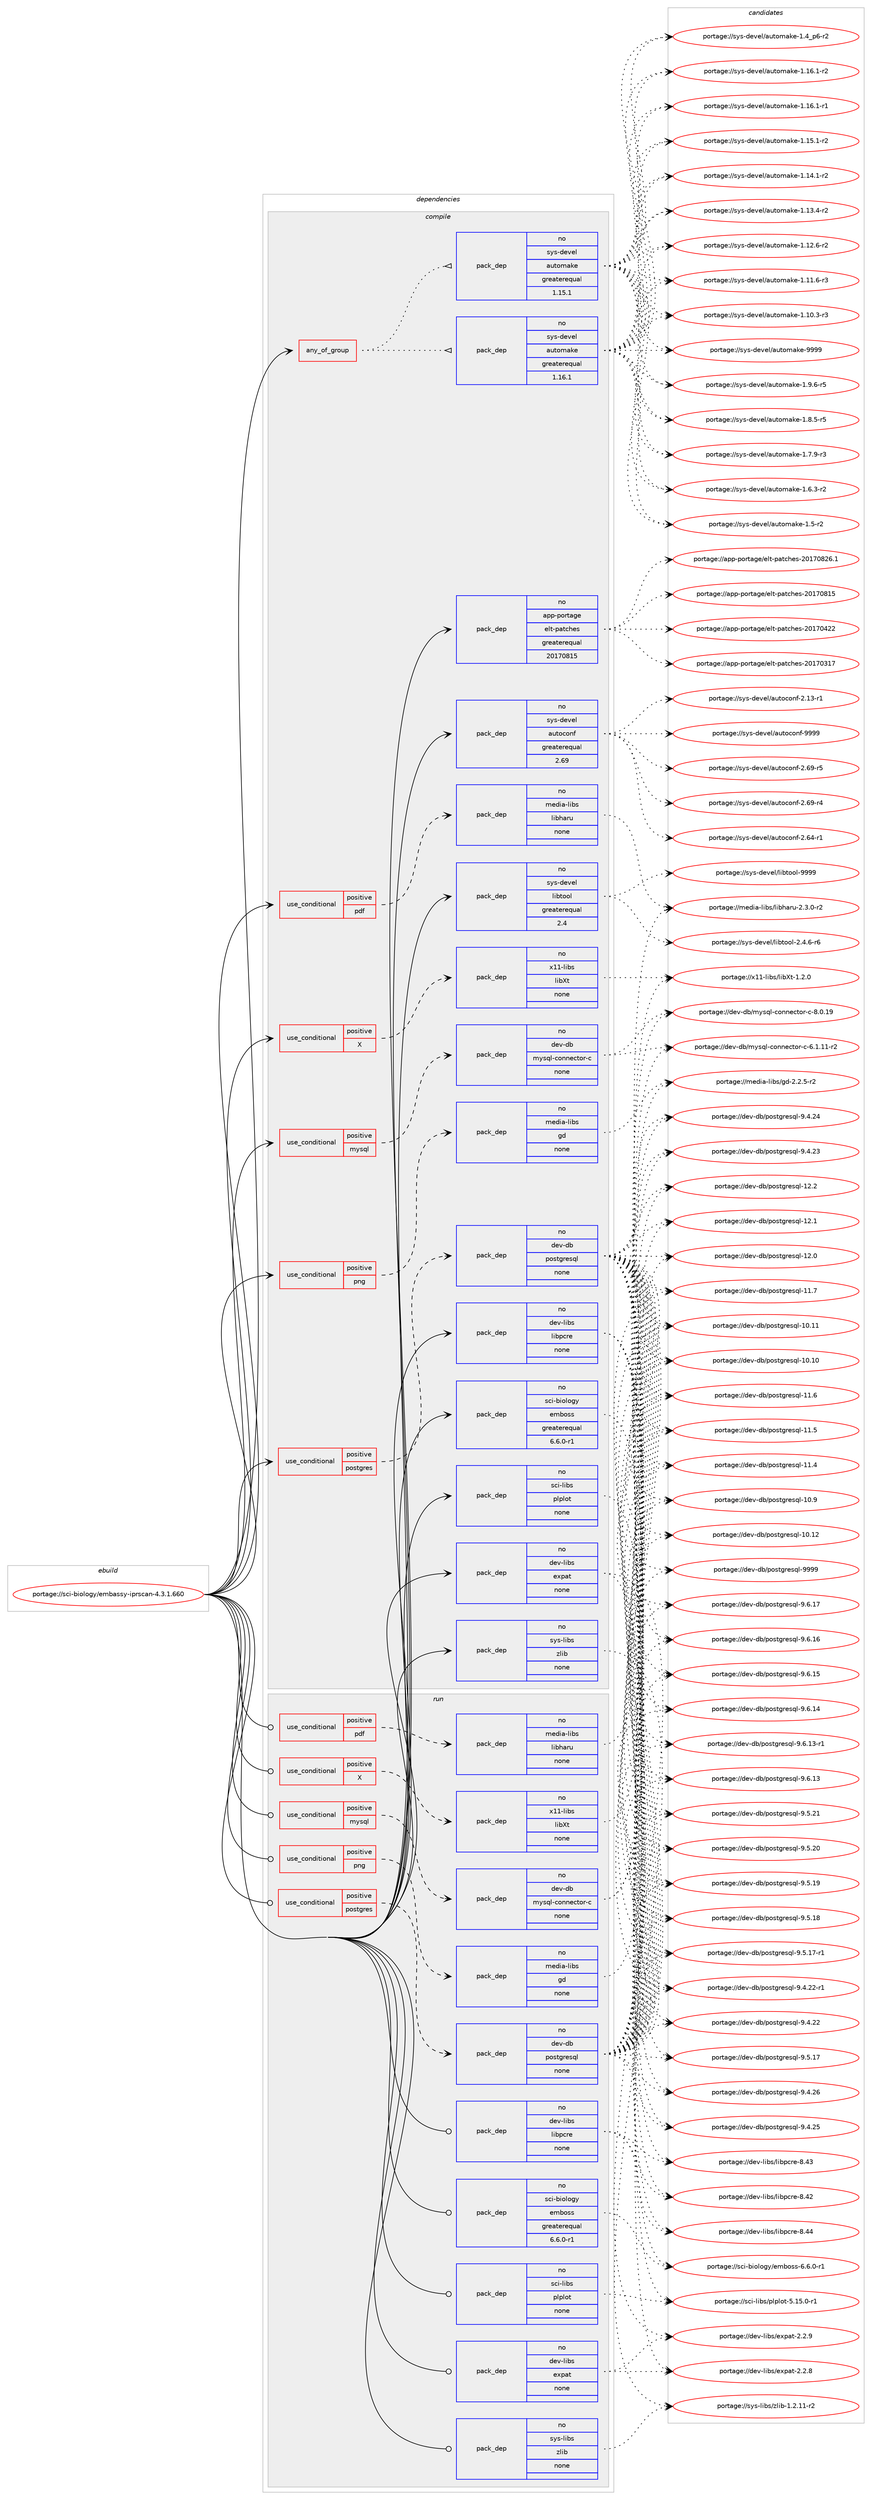 digraph prolog {

# *************
# Graph options
# *************

newrank=true;
concentrate=true;
compound=true;
graph [rankdir=LR,fontname=Helvetica,fontsize=10,ranksep=1.5];#, ranksep=2.5, nodesep=0.2];
edge  [arrowhead=vee];
node  [fontname=Helvetica,fontsize=10];

# **********
# The ebuild
# **********

subgraph cluster_leftcol {
color=gray;
rank=same;
label=<<i>ebuild</i>>;
id [label="portage://sci-biology/embassy-iprscan-4.3.1.660", color=red, width=4, href="../sci-biology/embassy-iprscan-4.3.1.660.svg"];
}

# ****************
# The dependencies
# ****************

subgraph cluster_midcol {
color=gray;
label=<<i>dependencies</i>>;
subgraph cluster_compile {
fillcolor="#eeeeee";
style=filled;
label=<<i>compile</i>>;
subgraph any1184 {
dependency57301 [label=<<TABLE BORDER="0" CELLBORDER="1" CELLSPACING="0" CELLPADDING="4"><TR><TD CELLPADDING="10">any_of_group</TD></TR></TABLE>>, shape=none, color=red];subgraph pack44358 {
dependency57302 [label=<<TABLE BORDER="0" CELLBORDER="1" CELLSPACING="0" CELLPADDING="4" WIDTH="220"><TR><TD ROWSPAN="6" CELLPADDING="30">pack_dep</TD></TR><TR><TD WIDTH="110">no</TD></TR><TR><TD>sys-devel</TD></TR><TR><TD>automake</TD></TR><TR><TD>greaterequal</TD></TR><TR><TD>1.16.1</TD></TR></TABLE>>, shape=none, color=blue];
}
dependency57301:e -> dependency57302:w [weight=20,style="dotted",arrowhead="oinv"];
subgraph pack44359 {
dependency57303 [label=<<TABLE BORDER="0" CELLBORDER="1" CELLSPACING="0" CELLPADDING="4" WIDTH="220"><TR><TD ROWSPAN="6" CELLPADDING="30">pack_dep</TD></TR><TR><TD WIDTH="110">no</TD></TR><TR><TD>sys-devel</TD></TR><TR><TD>automake</TD></TR><TR><TD>greaterequal</TD></TR><TR><TD>1.15.1</TD></TR></TABLE>>, shape=none, color=blue];
}
dependency57301:e -> dependency57303:w [weight=20,style="dotted",arrowhead="oinv"];
}
id:e -> dependency57301:w [weight=20,style="solid",arrowhead="vee"];
subgraph cond11704 {
dependency57304 [label=<<TABLE BORDER="0" CELLBORDER="1" CELLSPACING="0" CELLPADDING="4"><TR><TD ROWSPAN="3" CELLPADDING="10">use_conditional</TD></TR><TR><TD>positive</TD></TR><TR><TD>X</TD></TR></TABLE>>, shape=none, color=red];
subgraph pack44360 {
dependency57305 [label=<<TABLE BORDER="0" CELLBORDER="1" CELLSPACING="0" CELLPADDING="4" WIDTH="220"><TR><TD ROWSPAN="6" CELLPADDING="30">pack_dep</TD></TR><TR><TD WIDTH="110">no</TD></TR><TR><TD>x11-libs</TD></TR><TR><TD>libXt</TD></TR><TR><TD>none</TD></TR><TR><TD></TD></TR></TABLE>>, shape=none, color=blue];
}
dependency57304:e -> dependency57305:w [weight=20,style="dashed",arrowhead="vee"];
}
id:e -> dependency57304:w [weight=20,style="solid",arrowhead="vee"];
subgraph cond11705 {
dependency57306 [label=<<TABLE BORDER="0" CELLBORDER="1" CELLSPACING="0" CELLPADDING="4"><TR><TD ROWSPAN="3" CELLPADDING="10">use_conditional</TD></TR><TR><TD>positive</TD></TR><TR><TD>mysql</TD></TR></TABLE>>, shape=none, color=red];
subgraph pack44361 {
dependency57307 [label=<<TABLE BORDER="0" CELLBORDER="1" CELLSPACING="0" CELLPADDING="4" WIDTH="220"><TR><TD ROWSPAN="6" CELLPADDING="30">pack_dep</TD></TR><TR><TD WIDTH="110">no</TD></TR><TR><TD>dev-db</TD></TR><TR><TD>mysql-connector-c</TD></TR><TR><TD>none</TD></TR><TR><TD></TD></TR></TABLE>>, shape=none, color=blue];
}
dependency57306:e -> dependency57307:w [weight=20,style="dashed",arrowhead="vee"];
}
id:e -> dependency57306:w [weight=20,style="solid",arrowhead="vee"];
subgraph cond11706 {
dependency57308 [label=<<TABLE BORDER="0" CELLBORDER="1" CELLSPACING="0" CELLPADDING="4"><TR><TD ROWSPAN="3" CELLPADDING="10">use_conditional</TD></TR><TR><TD>positive</TD></TR><TR><TD>pdf</TD></TR></TABLE>>, shape=none, color=red];
subgraph pack44362 {
dependency57309 [label=<<TABLE BORDER="0" CELLBORDER="1" CELLSPACING="0" CELLPADDING="4" WIDTH="220"><TR><TD ROWSPAN="6" CELLPADDING="30">pack_dep</TD></TR><TR><TD WIDTH="110">no</TD></TR><TR><TD>media-libs</TD></TR><TR><TD>libharu</TD></TR><TR><TD>none</TD></TR><TR><TD></TD></TR></TABLE>>, shape=none, color=blue];
}
dependency57308:e -> dependency57309:w [weight=20,style="dashed",arrowhead="vee"];
}
id:e -> dependency57308:w [weight=20,style="solid",arrowhead="vee"];
subgraph cond11707 {
dependency57310 [label=<<TABLE BORDER="0" CELLBORDER="1" CELLSPACING="0" CELLPADDING="4"><TR><TD ROWSPAN="3" CELLPADDING="10">use_conditional</TD></TR><TR><TD>positive</TD></TR><TR><TD>png</TD></TR></TABLE>>, shape=none, color=red];
subgraph pack44363 {
dependency57311 [label=<<TABLE BORDER="0" CELLBORDER="1" CELLSPACING="0" CELLPADDING="4" WIDTH="220"><TR><TD ROWSPAN="6" CELLPADDING="30">pack_dep</TD></TR><TR><TD WIDTH="110">no</TD></TR><TR><TD>media-libs</TD></TR><TR><TD>gd</TD></TR><TR><TD>none</TD></TR><TR><TD></TD></TR></TABLE>>, shape=none, color=blue];
}
dependency57310:e -> dependency57311:w [weight=20,style="dashed",arrowhead="vee"];
}
id:e -> dependency57310:w [weight=20,style="solid",arrowhead="vee"];
subgraph cond11708 {
dependency57312 [label=<<TABLE BORDER="0" CELLBORDER="1" CELLSPACING="0" CELLPADDING="4"><TR><TD ROWSPAN="3" CELLPADDING="10">use_conditional</TD></TR><TR><TD>positive</TD></TR><TR><TD>postgres</TD></TR></TABLE>>, shape=none, color=red];
subgraph pack44364 {
dependency57313 [label=<<TABLE BORDER="0" CELLBORDER="1" CELLSPACING="0" CELLPADDING="4" WIDTH="220"><TR><TD ROWSPAN="6" CELLPADDING="30">pack_dep</TD></TR><TR><TD WIDTH="110">no</TD></TR><TR><TD>dev-db</TD></TR><TR><TD>postgresql</TD></TR><TR><TD>none</TD></TR><TR><TD></TD></TR></TABLE>>, shape=none, color=blue];
}
dependency57312:e -> dependency57313:w [weight=20,style="dashed",arrowhead="vee"];
}
id:e -> dependency57312:w [weight=20,style="solid",arrowhead="vee"];
subgraph pack44365 {
dependency57314 [label=<<TABLE BORDER="0" CELLBORDER="1" CELLSPACING="0" CELLPADDING="4" WIDTH="220"><TR><TD ROWSPAN="6" CELLPADDING="30">pack_dep</TD></TR><TR><TD WIDTH="110">no</TD></TR><TR><TD>app-portage</TD></TR><TR><TD>elt-patches</TD></TR><TR><TD>greaterequal</TD></TR><TR><TD>20170815</TD></TR></TABLE>>, shape=none, color=blue];
}
id:e -> dependency57314:w [weight=20,style="solid",arrowhead="vee"];
subgraph pack44366 {
dependency57315 [label=<<TABLE BORDER="0" CELLBORDER="1" CELLSPACING="0" CELLPADDING="4" WIDTH="220"><TR><TD ROWSPAN="6" CELLPADDING="30">pack_dep</TD></TR><TR><TD WIDTH="110">no</TD></TR><TR><TD>dev-libs</TD></TR><TR><TD>expat</TD></TR><TR><TD>none</TD></TR><TR><TD></TD></TR></TABLE>>, shape=none, color=blue];
}
id:e -> dependency57315:w [weight=20,style="solid",arrowhead="vee"];
subgraph pack44367 {
dependency57316 [label=<<TABLE BORDER="0" CELLBORDER="1" CELLSPACING="0" CELLPADDING="4" WIDTH="220"><TR><TD ROWSPAN="6" CELLPADDING="30">pack_dep</TD></TR><TR><TD WIDTH="110">no</TD></TR><TR><TD>dev-libs</TD></TR><TR><TD>libpcre</TD></TR><TR><TD>none</TD></TR><TR><TD></TD></TR></TABLE>>, shape=none, color=blue];
}
id:e -> dependency57316:w [weight=20,style="solid",arrowhead="vee"];
subgraph pack44368 {
dependency57317 [label=<<TABLE BORDER="0" CELLBORDER="1" CELLSPACING="0" CELLPADDING="4" WIDTH="220"><TR><TD ROWSPAN="6" CELLPADDING="30">pack_dep</TD></TR><TR><TD WIDTH="110">no</TD></TR><TR><TD>sci-biology</TD></TR><TR><TD>emboss</TD></TR><TR><TD>greaterequal</TD></TR><TR><TD>6.6.0-r1</TD></TR></TABLE>>, shape=none, color=blue];
}
id:e -> dependency57317:w [weight=20,style="solid",arrowhead="vee"];
subgraph pack44369 {
dependency57318 [label=<<TABLE BORDER="0" CELLBORDER="1" CELLSPACING="0" CELLPADDING="4" WIDTH="220"><TR><TD ROWSPAN="6" CELLPADDING="30">pack_dep</TD></TR><TR><TD WIDTH="110">no</TD></TR><TR><TD>sci-libs</TD></TR><TR><TD>plplot</TD></TR><TR><TD>none</TD></TR><TR><TD></TD></TR></TABLE>>, shape=none, color=blue];
}
id:e -> dependency57318:w [weight=20,style="solid",arrowhead="vee"];
subgraph pack44370 {
dependency57319 [label=<<TABLE BORDER="0" CELLBORDER="1" CELLSPACING="0" CELLPADDING="4" WIDTH="220"><TR><TD ROWSPAN="6" CELLPADDING="30">pack_dep</TD></TR><TR><TD WIDTH="110">no</TD></TR><TR><TD>sys-devel</TD></TR><TR><TD>autoconf</TD></TR><TR><TD>greaterequal</TD></TR><TR><TD>2.69</TD></TR></TABLE>>, shape=none, color=blue];
}
id:e -> dependency57319:w [weight=20,style="solid",arrowhead="vee"];
subgraph pack44371 {
dependency57320 [label=<<TABLE BORDER="0" CELLBORDER="1" CELLSPACING="0" CELLPADDING="4" WIDTH="220"><TR><TD ROWSPAN="6" CELLPADDING="30">pack_dep</TD></TR><TR><TD WIDTH="110">no</TD></TR><TR><TD>sys-devel</TD></TR><TR><TD>libtool</TD></TR><TR><TD>greaterequal</TD></TR><TR><TD>2.4</TD></TR></TABLE>>, shape=none, color=blue];
}
id:e -> dependency57320:w [weight=20,style="solid",arrowhead="vee"];
subgraph pack44372 {
dependency57321 [label=<<TABLE BORDER="0" CELLBORDER="1" CELLSPACING="0" CELLPADDING="4" WIDTH="220"><TR><TD ROWSPAN="6" CELLPADDING="30">pack_dep</TD></TR><TR><TD WIDTH="110">no</TD></TR><TR><TD>sys-libs</TD></TR><TR><TD>zlib</TD></TR><TR><TD>none</TD></TR><TR><TD></TD></TR></TABLE>>, shape=none, color=blue];
}
id:e -> dependency57321:w [weight=20,style="solid",arrowhead="vee"];
}
subgraph cluster_compileandrun {
fillcolor="#eeeeee";
style=filled;
label=<<i>compile and run</i>>;
}
subgraph cluster_run {
fillcolor="#eeeeee";
style=filled;
label=<<i>run</i>>;
subgraph cond11709 {
dependency57322 [label=<<TABLE BORDER="0" CELLBORDER="1" CELLSPACING="0" CELLPADDING="4"><TR><TD ROWSPAN="3" CELLPADDING="10">use_conditional</TD></TR><TR><TD>positive</TD></TR><TR><TD>X</TD></TR></TABLE>>, shape=none, color=red];
subgraph pack44373 {
dependency57323 [label=<<TABLE BORDER="0" CELLBORDER="1" CELLSPACING="0" CELLPADDING="4" WIDTH="220"><TR><TD ROWSPAN="6" CELLPADDING="30">pack_dep</TD></TR><TR><TD WIDTH="110">no</TD></TR><TR><TD>x11-libs</TD></TR><TR><TD>libXt</TD></TR><TR><TD>none</TD></TR><TR><TD></TD></TR></TABLE>>, shape=none, color=blue];
}
dependency57322:e -> dependency57323:w [weight=20,style="dashed",arrowhead="vee"];
}
id:e -> dependency57322:w [weight=20,style="solid",arrowhead="odot"];
subgraph cond11710 {
dependency57324 [label=<<TABLE BORDER="0" CELLBORDER="1" CELLSPACING="0" CELLPADDING="4"><TR><TD ROWSPAN="3" CELLPADDING="10">use_conditional</TD></TR><TR><TD>positive</TD></TR><TR><TD>mysql</TD></TR></TABLE>>, shape=none, color=red];
subgraph pack44374 {
dependency57325 [label=<<TABLE BORDER="0" CELLBORDER="1" CELLSPACING="0" CELLPADDING="4" WIDTH="220"><TR><TD ROWSPAN="6" CELLPADDING="30">pack_dep</TD></TR><TR><TD WIDTH="110">no</TD></TR><TR><TD>dev-db</TD></TR><TR><TD>mysql-connector-c</TD></TR><TR><TD>none</TD></TR><TR><TD></TD></TR></TABLE>>, shape=none, color=blue];
}
dependency57324:e -> dependency57325:w [weight=20,style="dashed",arrowhead="vee"];
}
id:e -> dependency57324:w [weight=20,style="solid",arrowhead="odot"];
subgraph cond11711 {
dependency57326 [label=<<TABLE BORDER="0" CELLBORDER="1" CELLSPACING="0" CELLPADDING="4"><TR><TD ROWSPAN="3" CELLPADDING="10">use_conditional</TD></TR><TR><TD>positive</TD></TR><TR><TD>pdf</TD></TR></TABLE>>, shape=none, color=red];
subgraph pack44375 {
dependency57327 [label=<<TABLE BORDER="0" CELLBORDER="1" CELLSPACING="0" CELLPADDING="4" WIDTH="220"><TR><TD ROWSPAN="6" CELLPADDING="30">pack_dep</TD></TR><TR><TD WIDTH="110">no</TD></TR><TR><TD>media-libs</TD></TR><TR><TD>libharu</TD></TR><TR><TD>none</TD></TR><TR><TD></TD></TR></TABLE>>, shape=none, color=blue];
}
dependency57326:e -> dependency57327:w [weight=20,style="dashed",arrowhead="vee"];
}
id:e -> dependency57326:w [weight=20,style="solid",arrowhead="odot"];
subgraph cond11712 {
dependency57328 [label=<<TABLE BORDER="0" CELLBORDER="1" CELLSPACING="0" CELLPADDING="4"><TR><TD ROWSPAN="3" CELLPADDING="10">use_conditional</TD></TR><TR><TD>positive</TD></TR><TR><TD>png</TD></TR></TABLE>>, shape=none, color=red];
subgraph pack44376 {
dependency57329 [label=<<TABLE BORDER="0" CELLBORDER="1" CELLSPACING="0" CELLPADDING="4" WIDTH="220"><TR><TD ROWSPAN="6" CELLPADDING="30">pack_dep</TD></TR><TR><TD WIDTH="110">no</TD></TR><TR><TD>media-libs</TD></TR><TR><TD>gd</TD></TR><TR><TD>none</TD></TR><TR><TD></TD></TR></TABLE>>, shape=none, color=blue];
}
dependency57328:e -> dependency57329:w [weight=20,style="dashed",arrowhead="vee"];
}
id:e -> dependency57328:w [weight=20,style="solid",arrowhead="odot"];
subgraph cond11713 {
dependency57330 [label=<<TABLE BORDER="0" CELLBORDER="1" CELLSPACING="0" CELLPADDING="4"><TR><TD ROWSPAN="3" CELLPADDING="10">use_conditional</TD></TR><TR><TD>positive</TD></TR><TR><TD>postgres</TD></TR></TABLE>>, shape=none, color=red];
subgraph pack44377 {
dependency57331 [label=<<TABLE BORDER="0" CELLBORDER="1" CELLSPACING="0" CELLPADDING="4" WIDTH="220"><TR><TD ROWSPAN="6" CELLPADDING="30">pack_dep</TD></TR><TR><TD WIDTH="110">no</TD></TR><TR><TD>dev-db</TD></TR><TR><TD>postgresql</TD></TR><TR><TD>none</TD></TR><TR><TD></TD></TR></TABLE>>, shape=none, color=blue];
}
dependency57330:e -> dependency57331:w [weight=20,style="dashed",arrowhead="vee"];
}
id:e -> dependency57330:w [weight=20,style="solid",arrowhead="odot"];
subgraph pack44378 {
dependency57332 [label=<<TABLE BORDER="0" CELLBORDER="1" CELLSPACING="0" CELLPADDING="4" WIDTH="220"><TR><TD ROWSPAN="6" CELLPADDING="30">pack_dep</TD></TR><TR><TD WIDTH="110">no</TD></TR><TR><TD>dev-libs</TD></TR><TR><TD>expat</TD></TR><TR><TD>none</TD></TR><TR><TD></TD></TR></TABLE>>, shape=none, color=blue];
}
id:e -> dependency57332:w [weight=20,style="solid",arrowhead="odot"];
subgraph pack44379 {
dependency57333 [label=<<TABLE BORDER="0" CELLBORDER="1" CELLSPACING="0" CELLPADDING="4" WIDTH="220"><TR><TD ROWSPAN="6" CELLPADDING="30">pack_dep</TD></TR><TR><TD WIDTH="110">no</TD></TR><TR><TD>dev-libs</TD></TR><TR><TD>libpcre</TD></TR><TR><TD>none</TD></TR><TR><TD></TD></TR></TABLE>>, shape=none, color=blue];
}
id:e -> dependency57333:w [weight=20,style="solid",arrowhead="odot"];
subgraph pack44380 {
dependency57334 [label=<<TABLE BORDER="0" CELLBORDER="1" CELLSPACING="0" CELLPADDING="4" WIDTH="220"><TR><TD ROWSPAN="6" CELLPADDING="30">pack_dep</TD></TR><TR><TD WIDTH="110">no</TD></TR><TR><TD>sci-biology</TD></TR><TR><TD>emboss</TD></TR><TR><TD>greaterequal</TD></TR><TR><TD>6.6.0-r1</TD></TR></TABLE>>, shape=none, color=blue];
}
id:e -> dependency57334:w [weight=20,style="solid",arrowhead="odot"];
subgraph pack44381 {
dependency57335 [label=<<TABLE BORDER="0" CELLBORDER="1" CELLSPACING="0" CELLPADDING="4" WIDTH="220"><TR><TD ROWSPAN="6" CELLPADDING="30">pack_dep</TD></TR><TR><TD WIDTH="110">no</TD></TR><TR><TD>sci-libs</TD></TR><TR><TD>plplot</TD></TR><TR><TD>none</TD></TR><TR><TD></TD></TR></TABLE>>, shape=none, color=blue];
}
id:e -> dependency57335:w [weight=20,style="solid",arrowhead="odot"];
subgraph pack44382 {
dependency57336 [label=<<TABLE BORDER="0" CELLBORDER="1" CELLSPACING="0" CELLPADDING="4" WIDTH="220"><TR><TD ROWSPAN="6" CELLPADDING="30">pack_dep</TD></TR><TR><TD WIDTH="110">no</TD></TR><TR><TD>sys-libs</TD></TR><TR><TD>zlib</TD></TR><TR><TD>none</TD></TR><TR><TD></TD></TR></TABLE>>, shape=none, color=blue];
}
id:e -> dependency57336:w [weight=20,style="solid",arrowhead="odot"];
}
}

# **************
# The candidates
# **************

subgraph cluster_choices {
rank=same;
color=gray;
label=<<i>candidates</i>>;

subgraph choice44358 {
color=black;
nodesep=1;
choice115121115451001011181011084797117116111109971071014557575757 [label="portage://sys-devel/automake-9999", color=red, width=4,href="../sys-devel/automake-9999.svg"];
choice115121115451001011181011084797117116111109971071014549465746544511453 [label="portage://sys-devel/automake-1.9.6-r5", color=red, width=4,href="../sys-devel/automake-1.9.6-r5.svg"];
choice115121115451001011181011084797117116111109971071014549465646534511453 [label="portage://sys-devel/automake-1.8.5-r5", color=red, width=4,href="../sys-devel/automake-1.8.5-r5.svg"];
choice115121115451001011181011084797117116111109971071014549465546574511451 [label="portage://sys-devel/automake-1.7.9-r3", color=red, width=4,href="../sys-devel/automake-1.7.9-r3.svg"];
choice115121115451001011181011084797117116111109971071014549465446514511450 [label="portage://sys-devel/automake-1.6.3-r2", color=red, width=4,href="../sys-devel/automake-1.6.3-r2.svg"];
choice11512111545100101118101108479711711611110997107101454946534511450 [label="portage://sys-devel/automake-1.5-r2", color=red, width=4,href="../sys-devel/automake-1.5-r2.svg"];
choice115121115451001011181011084797117116111109971071014549465295112544511450 [label="portage://sys-devel/automake-1.4_p6-r2", color=red, width=4,href="../sys-devel/automake-1.4_p6-r2.svg"];
choice11512111545100101118101108479711711611110997107101454946495446494511450 [label="portage://sys-devel/automake-1.16.1-r2", color=red, width=4,href="../sys-devel/automake-1.16.1-r2.svg"];
choice11512111545100101118101108479711711611110997107101454946495446494511449 [label="portage://sys-devel/automake-1.16.1-r1", color=red, width=4,href="../sys-devel/automake-1.16.1-r1.svg"];
choice11512111545100101118101108479711711611110997107101454946495346494511450 [label="portage://sys-devel/automake-1.15.1-r2", color=red, width=4,href="../sys-devel/automake-1.15.1-r2.svg"];
choice11512111545100101118101108479711711611110997107101454946495246494511450 [label="portage://sys-devel/automake-1.14.1-r2", color=red, width=4,href="../sys-devel/automake-1.14.1-r2.svg"];
choice11512111545100101118101108479711711611110997107101454946495146524511450 [label="portage://sys-devel/automake-1.13.4-r2", color=red, width=4,href="../sys-devel/automake-1.13.4-r2.svg"];
choice11512111545100101118101108479711711611110997107101454946495046544511450 [label="portage://sys-devel/automake-1.12.6-r2", color=red, width=4,href="../sys-devel/automake-1.12.6-r2.svg"];
choice11512111545100101118101108479711711611110997107101454946494946544511451 [label="portage://sys-devel/automake-1.11.6-r3", color=red, width=4,href="../sys-devel/automake-1.11.6-r3.svg"];
choice11512111545100101118101108479711711611110997107101454946494846514511451 [label="portage://sys-devel/automake-1.10.3-r3", color=red, width=4,href="../sys-devel/automake-1.10.3-r3.svg"];
dependency57302:e -> choice115121115451001011181011084797117116111109971071014557575757:w [style=dotted,weight="100"];
dependency57302:e -> choice115121115451001011181011084797117116111109971071014549465746544511453:w [style=dotted,weight="100"];
dependency57302:e -> choice115121115451001011181011084797117116111109971071014549465646534511453:w [style=dotted,weight="100"];
dependency57302:e -> choice115121115451001011181011084797117116111109971071014549465546574511451:w [style=dotted,weight="100"];
dependency57302:e -> choice115121115451001011181011084797117116111109971071014549465446514511450:w [style=dotted,weight="100"];
dependency57302:e -> choice11512111545100101118101108479711711611110997107101454946534511450:w [style=dotted,weight="100"];
dependency57302:e -> choice115121115451001011181011084797117116111109971071014549465295112544511450:w [style=dotted,weight="100"];
dependency57302:e -> choice11512111545100101118101108479711711611110997107101454946495446494511450:w [style=dotted,weight="100"];
dependency57302:e -> choice11512111545100101118101108479711711611110997107101454946495446494511449:w [style=dotted,weight="100"];
dependency57302:e -> choice11512111545100101118101108479711711611110997107101454946495346494511450:w [style=dotted,weight="100"];
dependency57302:e -> choice11512111545100101118101108479711711611110997107101454946495246494511450:w [style=dotted,weight="100"];
dependency57302:e -> choice11512111545100101118101108479711711611110997107101454946495146524511450:w [style=dotted,weight="100"];
dependency57302:e -> choice11512111545100101118101108479711711611110997107101454946495046544511450:w [style=dotted,weight="100"];
dependency57302:e -> choice11512111545100101118101108479711711611110997107101454946494946544511451:w [style=dotted,weight="100"];
dependency57302:e -> choice11512111545100101118101108479711711611110997107101454946494846514511451:w [style=dotted,weight="100"];
}
subgraph choice44359 {
color=black;
nodesep=1;
choice115121115451001011181011084797117116111109971071014557575757 [label="portage://sys-devel/automake-9999", color=red, width=4,href="../sys-devel/automake-9999.svg"];
choice115121115451001011181011084797117116111109971071014549465746544511453 [label="portage://sys-devel/automake-1.9.6-r5", color=red, width=4,href="../sys-devel/automake-1.9.6-r5.svg"];
choice115121115451001011181011084797117116111109971071014549465646534511453 [label="portage://sys-devel/automake-1.8.5-r5", color=red, width=4,href="../sys-devel/automake-1.8.5-r5.svg"];
choice115121115451001011181011084797117116111109971071014549465546574511451 [label="portage://sys-devel/automake-1.7.9-r3", color=red, width=4,href="../sys-devel/automake-1.7.9-r3.svg"];
choice115121115451001011181011084797117116111109971071014549465446514511450 [label="portage://sys-devel/automake-1.6.3-r2", color=red, width=4,href="../sys-devel/automake-1.6.3-r2.svg"];
choice11512111545100101118101108479711711611110997107101454946534511450 [label="portage://sys-devel/automake-1.5-r2", color=red, width=4,href="../sys-devel/automake-1.5-r2.svg"];
choice115121115451001011181011084797117116111109971071014549465295112544511450 [label="portage://sys-devel/automake-1.4_p6-r2", color=red, width=4,href="../sys-devel/automake-1.4_p6-r2.svg"];
choice11512111545100101118101108479711711611110997107101454946495446494511450 [label="portage://sys-devel/automake-1.16.1-r2", color=red, width=4,href="../sys-devel/automake-1.16.1-r2.svg"];
choice11512111545100101118101108479711711611110997107101454946495446494511449 [label="portage://sys-devel/automake-1.16.1-r1", color=red, width=4,href="../sys-devel/automake-1.16.1-r1.svg"];
choice11512111545100101118101108479711711611110997107101454946495346494511450 [label="portage://sys-devel/automake-1.15.1-r2", color=red, width=4,href="../sys-devel/automake-1.15.1-r2.svg"];
choice11512111545100101118101108479711711611110997107101454946495246494511450 [label="portage://sys-devel/automake-1.14.1-r2", color=red, width=4,href="../sys-devel/automake-1.14.1-r2.svg"];
choice11512111545100101118101108479711711611110997107101454946495146524511450 [label="portage://sys-devel/automake-1.13.4-r2", color=red, width=4,href="../sys-devel/automake-1.13.4-r2.svg"];
choice11512111545100101118101108479711711611110997107101454946495046544511450 [label="portage://sys-devel/automake-1.12.6-r2", color=red, width=4,href="../sys-devel/automake-1.12.6-r2.svg"];
choice11512111545100101118101108479711711611110997107101454946494946544511451 [label="portage://sys-devel/automake-1.11.6-r3", color=red, width=4,href="../sys-devel/automake-1.11.6-r3.svg"];
choice11512111545100101118101108479711711611110997107101454946494846514511451 [label="portage://sys-devel/automake-1.10.3-r3", color=red, width=4,href="../sys-devel/automake-1.10.3-r3.svg"];
dependency57303:e -> choice115121115451001011181011084797117116111109971071014557575757:w [style=dotted,weight="100"];
dependency57303:e -> choice115121115451001011181011084797117116111109971071014549465746544511453:w [style=dotted,weight="100"];
dependency57303:e -> choice115121115451001011181011084797117116111109971071014549465646534511453:w [style=dotted,weight="100"];
dependency57303:e -> choice115121115451001011181011084797117116111109971071014549465546574511451:w [style=dotted,weight="100"];
dependency57303:e -> choice115121115451001011181011084797117116111109971071014549465446514511450:w [style=dotted,weight="100"];
dependency57303:e -> choice11512111545100101118101108479711711611110997107101454946534511450:w [style=dotted,weight="100"];
dependency57303:e -> choice115121115451001011181011084797117116111109971071014549465295112544511450:w [style=dotted,weight="100"];
dependency57303:e -> choice11512111545100101118101108479711711611110997107101454946495446494511450:w [style=dotted,weight="100"];
dependency57303:e -> choice11512111545100101118101108479711711611110997107101454946495446494511449:w [style=dotted,weight="100"];
dependency57303:e -> choice11512111545100101118101108479711711611110997107101454946495346494511450:w [style=dotted,weight="100"];
dependency57303:e -> choice11512111545100101118101108479711711611110997107101454946495246494511450:w [style=dotted,weight="100"];
dependency57303:e -> choice11512111545100101118101108479711711611110997107101454946495146524511450:w [style=dotted,weight="100"];
dependency57303:e -> choice11512111545100101118101108479711711611110997107101454946495046544511450:w [style=dotted,weight="100"];
dependency57303:e -> choice11512111545100101118101108479711711611110997107101454946494946544511451:w [style=dotted,weight="100"];
dependency57303:e -> choice11512111545100101118101108479711711611110997107101454946494846514511451:w [style=dotted,weight="100"];
}
subgraph choice44360 {
color=black;
nodesep=1;
choice12049494510810598115471081059888116454946504648 [label="portage://x11-libs/libXt-1.2.0", color=red, width=4,href="../x11-libs/libXt-1.2.0.svg"];
dependency57305:e -> choice12049494510810598115471081059888116454946504648:w [style=dotted,weight="100"];
}
subgraph choice44361 {
color=black;
nodesep=1;
choice100101118451009847109121115113108459911111011010199116111114459945564648464957 [label="portage://dev-db/mysql-connector-c-8.0.19", color=red, width=4,href="../dev-db/mysql-connector-c-8.0.19.svg"];
choice1001011184510098471091211151131084599111110110101991161111144599455446494649494511450 [label="portage://dev-db/mysql-connector-c-6.1.11-r2", color=red, width=4,href="../dev-db/mysql-connector-c-6.1.11-r2.svg"];
dependency57307:e -> choice100101118451009847109121115113108459911111011010199116111114459945564648464957:w [style=dotted,weight="100"];
dependency57307:e -> choice1001011184510098471091211151131084599111110110101991161111144599455446494649494511450:w [style=dotted,weight="100"];
}
subgraph choice44362 {
color=black;
nodesep=1;
choice1091011001059745108105981154710810598104971141174550465146484511450 [label="portage://media-libs/libharu-2.3.0-r2", color=red, width=4,href="../media-libs/libharu-2.3.0-r2.svg"];
dependency57309:e -> choice1091011001059745108105981154710810598104971141174550465146484511450:w [style=dotted,weight="100"];
}
subgraph choice44363 {
color=black;
nodesep=1;
choice109101100105974510810598115471031004550465046534511450 [label="portage://media-libs/gd-2.2.5-r2", color=red, width=4,href="../media-libs/gd-2.2.5-r2.svg"];
dependency57311:e -> choice109101100105974510810598115471031004550465046534511450:w [style=dotted,weight="100"];
}
subgraph choice44364 {
color=black;
nodesep=1;
choice1001011184510098471121111151161031141011151131084557575757 [label="portage://dev-db/postgresql-9999", color=red, width=4,href="../dev-db/postgresql-9999.svg"];
choice10010111845100984711211111511610311410111511310845574654464955 [label="portage://dev-db/postgresql-9.6.17", color=red, width=4,href="../dev-db/postgresql-9.6.17.svg"];
choice10010111845100984711211111511610311410111511310845574654464954 [label="portage://dev-db/postgresql-9.6.16", color=red, width=4,href="../dev-db/postgresql-9.6.16.svg"];
choice10010111845100984711211111511610311410111511310845574654464953 [label="portage://dev-db/postgresql-9.6.15", color=red, width=4,href="../dev-db/postgresql-9.6.15.svg"];
choice10010111845100984711211111511610311410111511310845574654464952 [label="portage://dev-db/postgresql-9.6.14", color=red, width=4,href="../dev-db/postgresql-9.6.14.svg"];
choice100101118451009847112111115116103114101115113108455746544649514511449 [label="portage://dev-db/postgresql-9.6.13-r1", color=red, width=4,href="../dev-db/postgresql-9.6.13-r1.svg"];
choice10010111845100984711211111511610311410111511310845574654464951 [label="portage://dev-db/postgresql-9.6.13", color=red, width=4,href="../dev-db/postgresql-9.6.13.svg"];
choice10010111845100984711211111511610311410111511310845574653465049 [label="portage://dev-db/postgresql-9.5.21", color=red, width=4,href="../dev-db/postgresql-9.5.21.svg"];
choice10010111845100984711211111511610311410111511310845574653465048 [label="portage://dev-db/postgresql-9.5.20", color=red, width=4,href="../dev-db/postgresql-9.5.20.svg"];
choice10010111845100984711211111511610311410111511310845574653464957 [label="portage://dev-db/postgresql-9.5.19", color=red, width=4,href="../dev-db/postgresql-9.5.19.svg"];
choice10010111845100984711211111511610311410111511310845574653464956 [label="portage://dev-db/postgresql-9.5.18", color=red, width=4,href="../dev-db/postgresql-9.5.18.svg"];
choice100101118451009847112111115116103114101115113108455746534649554511449 [label="portage://dev-db/postgresql-9.5.17-r1", color=red, width=4,href="../dev-db/postgresql-9.5.17-r1.svg"];
choice10010111845100984711211111511610311410111511310845574653464955 [label="portage://dev-db/postgresql-9.5.17", color=red, width=4,href="../dev-db/postgresql-9.5.17.svg"];
choice10010111845100984711211111511610311410111511310845574652465054 [label="portage://dev-db/postgresql-9.4.26", color=red, width=4,href="../dev-db/postgresql-9.4.26.svg"];
choice10010111845100984711211111511610311410111511310845574652465053 [label="portage://dev-db/postgresql-9.4.25", color=red, width=4,href="../dev-db/postgresql-9.4.25.svg"];
choice10010111845100984711211111511610311410111511310845574652465052 [label="portage://dev-db/postgresql-9.4.24", color=red, width=4,href="../dev-db/postgresql-9.4.24.svg"];
choice10010111845100984711211111511610311410111511310845574652465051 [label="portage://dev-db/postgresql-9.4.23", color=red, width=4,href="../dev-db/postgresql-9.4.23.svg"];
choice100101118451009847112111115116103114101115113108455746524650504511449 [label="portage://dev-db/postgresql-9.4.22-r1", color=red, width=4,href="../dev-db/postgresql-9.4.22-r1.svg"];
choice10010111845100984711211111511610311410111511310845574652465050 [label="portage://dev-db/postgresql-9.4.22", color=red, width=4,href="../dev-db/postgresql-9.4.22.svg"];
choice1001011184510098471121111151161031141011151131084549504650 [label="portage://dev-db/postgresql-12.2", color=red, width=4,href="../dev-db/postgresql-12.2.svg"];
choice1001011184510098471121111151161031141011151131084549504649 [label="portage://dev-db/postgresql-12.1", color=red, width=4,href="../dev-db/postgresql-12.1.svg"];
choice1001011184510098471121111151161031141011151131084549504648 [label="portage://dev-db/postgresql-12.0", color=red, width=4,href="../dev-db/postgresql-12.0.svg"];
choice1001011184510098471121111151161031141011151131084549494655 [label="portage://dev-db/postgresql-11.7", color=red, width=4,href="../dev-db/postgresql-11.7.svg"];
choice1001011184510098471121111151161031141011151131084549494654 [label="portage://dev-db/postgresql-11.6", color=red, width=4,href="../dev-db/postgresql-11.6.svg"];
choice1001011184510098471121111151161031141011151131084549494653 [label="portage://dev-db/postgresql-11.5", color=red, width=4,href="../dev-db/postgresql-11.5.svg"];
choice1001011184510098471121111151161031141011151131084549494652 [label="portage://dev-db/postgresql-11.4", color=red, width=4,href="../dev-db/postgresql-11.4.svg"];
choice1001011184510098471121111151161031141011151131084549484657 [label="portage://dev-db/postgresql-10.9", color=red, width=4,href="../dev-db/postgresql-10.9.svg"];
choice100101118451009847112111115116103114101115113108454948464950 [label="portage://dev-db/postgresql-10.12", color=red, width=4,href="../dev-db/postgresql-10.12.svg"];
choice100101118451009847112111115116103114101115113108454948464949 [label="portage://dev-db/postgresql-10.11", color=red, width=4,href="../dev-db/postgresql-10.11.svg"];
choice100101118451009847112111115116103114101115113108454948464948 [label="portage://dev-db/postgresql-10.10", color=red, width=4,href="../dev-db/postgresql-10.10.svg"];
dependency57313:e -> choice1001011184510098471121111151161031141011151131084557575757:w [style=dotted,weight="100"];
dependency57313:e -> choice10010111845100984711211111511610311410111511310845574654464955:w [style=dotted,weight="100"];
dependency57313:e -> choice10010111845100984711211111511610311410111511310845574654464954:w [style=dotted,weight="100"];
dependency57313:e -> choice10010111845100984711211111511610311410111511310845574654464953:w [style=dotted,weight="100"];
dependency57313:e -> choice10010111845100984711211111511610311410111511310845574654464952:w [style=dotted,weight="100"];
dependency57313:e -> choice100101118451009847112111115116103114101115113108455746544649514511449:w [style=dotted,weight="100"];
dependency57313:e -> choice10010111845100984711211111511610311410111511310845574654464951:w [style=dotted,weight="100"];
dependency57313:e -> choice10010111845100984711211111511610311410111511310845574653465049:w [style=dotted,weight="100"];
dependency57313:e -> choice10010111845100984711211111511610311410111511310845574653465048:w [style=dotted,weight="100"];
dependency57313:e -> choice10010111845100984711211111511610311410111511310845574653464957:w [style=dotted,weight="100"];
dependency57313:e -> choice10010111845100984711211111511610311410111511310845574653464956:w [style=dotted,weight="100"];
dependency57313:e -> choice100101118451009847112111115116103114101115113108455746534649554511449:w [style=dotted,weight="100"];
dependency57313:e -> choice10010111845100984711211111511610311410111511310845574653464955:w [style=dotted,weight="100"];
dependency57313:e -> choice10010111845100984711211111511610311410111511310845574652465054:w [style=dotted,weight="100"];
dependency57313:e -> choice10010111845100984711211111511610311410111511310845574652465053:w [style=dotted,weight="100"];
dependency57313:e -> choice10010111845100984711211111511610311410111511310845574652465052:w [style=dotted,weight="100"];
dependency57313:e -> choice10010111845100984711211111511610311410111511310845574652465051:w [style=dotted,weight="100"];
dependency57313:e -> choice100101118451009847112111115116103114101115113108455746524650504511449:w [style=dotted,weight="100"];
dependency57313:e -> choice10010111845100984711211111511610311410111511310845574652465050:w [style=dotted,weight="100"];
dependency57313:e -> choice1001011184510098471121111151161031141011151131084549504650:w [style=dotted,weight="100"];
dependency57313:e -> choice1001011184510098471121111151161031141011151131084549504649:w [style=dotted,weight="100"];
dependency57313:e -> choice1001011184510098471121111151161031141011151131084549504648:w [style=dotted,weight="100"];
dependency57313:e -> choice1001011184510098471121111151161031141011151131084549494655:w [style=dotted,weight="100"];
dependency57313:e -> choice1001011184510098471121111151161031141011151131084549494654:w [style=dotted,weight="100"];
dependency57313:e -> choice1001011184510098471121111151161031141011151131084549494653:w [style=dotted,weight="100"];
dependency57313:e -> choice1001011184510098471121111151161031141011151131084549494652:w [style=dotted,weight="100"];
dependency57313:e -> choice1001011184510098471121111151161031141011151131084549484657:w [style=dotted,weight="100"];
dependency57313:e -> choice100101118451009847112111115116103114101115113108454948464950:w [style=dotted,weight="100"];
dependency57313:e -> choice100101118451009847112111115116103114101115113108454948464949:w [style=dotted,weight="100"];
dependency57313:e -> choice100101118451009847112111115116103114101115113108454948464948:w [style=dotted,weight="100"];
}
subgraph choice44365 {
color=black;
nodesep=1;
choice971121124511211111411697103101471011081164511297116991041011154550484955485650544649 [label="portage://app-portage/elt-patches-20170826.1", color=red, width=4,href="../app-portage/elt-patches-20170826.1.svg"];
choice97112112451121111141169710310147101108116451129711699104101115455048495548564953 [label="portage://app-portage/elt-patches-20170815", color=red, width=4,href="../app-portage/elt-patches-20170815.svg"];
choice97112112451121111141169710310147101108116451129711699104101115455048495548525050 [label="portage://app-portage/elt-patches-20170422", color=red, width=4,href="../app-portage/elt-patches-20170422.svg"];
choice97112112451121111141169710310147101108116451129711699104101115455048495548514955 [label="portage://app-portage/elt-patches-20170317", color=red, width=4,href="../app-portage/elt-patches-20170317.svg"];
dependency57314:e -> choice971121124511211111411697103101471011081164511297116991041011154550484955485650544649:w [style=dotted,weight="100"];
dependency57314:e -> choice97112112451121111141169710310147101108116451129711699104101115455048495548564953:w [style=dotted,weight="100"];
dependency57314:e -> choice97112112451121111141169710310147101108116451129711699104101115455048495548525050:w [style=dotted,weight="100"];
dependency57314:e -> choice97112112451121111141169710310147101108116451129711699104101115455048495548514955:w [style=dotted,weight="100"];
}
subgraph choice44366 {
color=black;
nodesep=1;
choice10010111845108105981154710112011297116455046504657 [label="portage://dev-libs/expat-2.2.9", color=red, width=4,href="../dev-libs/expat-2.2.9.svg"];
choice10010111845108105981154710112011297116455046504656 [label="portage://dev-libs/expat-2.2.8", color=red, width=4,href="../dev-libs/expat-2.2.8.svg"];
dependency57315:e -> choice10010111845108105981154710112011297116455046504657:w [style=dotted,weight="100"];
dependency57315:e -> choice10010111845108105981154710112011297116455046504656:w [style=dotted,weight="100"];
}
subgraph choice44367 {
color=black;
nodesep=1;
choice10010111845108105981154710810598112991141014556465252 [label="portage://dev-libs/libpcre-8.44", color=red, width=4,href="../dev-libs/libpcre-8.44.svg"];
choice10010111845108105981154710810598112991141014556465251 [label="portage://dev-libs/libpcre-8.43", color=red, width=4,href="../dev-libs/libpcre-8.43.svg"];
choice10010111845108105981154710810598112991141014556465250 [label="portage://dev-libs/libpcre-8.42", color=red, width=4,href="../dev-libs/libpcre-8.42.svg"];
dependency57316:e -> choice10010111845108105981154710810598112991141014556465252:w [style=dotted,weight="100"];
dependency57316:e -> choice10010111845108105981154710810598112991141014556465251:w [style=dotted,weight="100"];
dependency57316:e -> choice10010111845108105981154710810598112991141014556465250:w [style=dotted,weight="100"];
}
subgraph choice44368 {
color=black;
nodesep=1;
choice11599105459810511110811110312147101109981111151154554465446484511449 [label="portage://sci-biology/emboss-6.6.0-r1", color=red, width=4,href="../sci-biology/emboss-6.6.0-r1.svg"];
dependency57317:e -> choice11599105459810511110811110312147101109981111151154554465446484511449:w [style=dotted,weight="100"];
}
subgraph choice44369 {
color=black;
nodesep=1;
choice11599105451081059811547112108112108111116455346495346484511449 [label="portage://sci-libs/plplot-5.15.0-r1", color=red, width=4,href="../sci-libs/plplot-5.15.0-r1.svg"];
dependency57318:e -> choice11599105451081059811547112108112108111116455346495346484511449:w [style=dotted,weight="100"];
}
subgraph choice44370 {
color=black;
nodesep=1;
choice115121115451001011181011084797117116111991111101024557575757 [label="portage://sys-devel/autoconf-9999", color=red, width=4,href="../sys-devel/autoconf-9999.svg"];
choice1151211154510010111810110847971171161119911111010245504654574511453 [label="portage://sys-devel/autoconf-2.69-r5", color=red, width=4,href="../sys-devel/autoconf-2.69-r5.svg"];
choice1151211154510010111810110847971171161119911111010245504654574511452 [label="portage://sys-devel/autoconf-2.69-r4", color=red, width=4,href="../sys-devel/autoconf-2.69-r4.svg"];
choice1151211154510010111810110847971171161119911111010245504654524511449 [label="portage://sys-devel/autoconf-2.64-r1", color=red, width=4,href="../sys-devel/autoconf-2.64-r1.svg"];
choice1151211154510010111810110847971171161119911111010245504649514511449 [label="portage://sys-devel/autoconf-2.13-r1", color=red, width=4,href="../sys-devel/autoconf-2.13-r1.svg"];
dependency57319:e -> choice115121115451001011181011084797117116111991111101024557575757:w [style=dotted,weight="100"];
dependency57319:e -> choice1151211154510010111810110847971171161119911111010245504654574511453:w [style=dotted,weight="100"];
dependency57319:e -> choice1151211154510010111810110847971171161119911111010245504654574511452:w [style=dotted,weight="100"];
dependency57319:e -> choice1151211154510010111810110847971171161119911111010245504654524511449:w [style=dotted,weight="100"];
dependency57319:e -> choice1151211154510010111810110847971171161119911111010245504649514511449:w [style=dotted,weight="100"];
}
subgraph choice44371 {
color=black;
nodesep=1;
choice1151211154510010111810110847108105981161111111084557575757 [label="portage://sys-devel/libtool-9999", color=red, width=4,href="../sys-devel/libtool-9999.svg"];
choice1151211154510010111810110847108105981161111111084550465246544511454 [label="portage://sys-devel/libtool-2.4.6-r6", color=red, width=4,href="../sys-devel/libtool-2.4.6-r6.svg"];
dependency57320:e -> choice1151211154510010111810110847108105981161111111084557575757:w [style=dotted,weight="100"];
dependency57320:e -> choice1151211154510010111810110847108105981161111111084550465246544511454:w [style=dotted,weight="100"];
}
subgraph choice44372 {
color=black;
nodesep=1;
choice11512111545108105981154712210810598454946504649494511450 [label="portage://sys-libs/zlib-1.2.11-r2", color=red, width=4,href="../sys-libs/zlib-1.2.11-r2.svg"];
dependency57321:e -> choice11512111545108105981154712210810598454946504649494511450:w [style=dotted,weight="100"];
}
subgraph choice44373 {
color=black;
nodesep=1;
choice12049494510810598115471081059888116454946504648 [label="portage://x11-libs/libXt-1.2.0", color=red, width=4,href="../x11-libs/libXt-1.2.0.svg"];
dependency57323:e -> choice12049494510810598115471081059888116454946504648:w [style=dotted,weight="100"];
}
subgraph choice44374 {
color=black;
nodesep=1;
choice100101118451009847109121115113108459911111011010199116111114459945564648464957 [label="portage://dev-db/mysql-connector-c-8.0.19", color=red, width=4,href="../dev-db/mysql-connector-c-8.0.19.svg"];
choice1001011184510098471091211151131084599111110110101991161111144599455446494649494511450 [label="portage://dev-db/mysql-connector-c-6.1.11-r2", color=red, width=4,href="../dev-db/mysql-connector-c-6.1.11-r2.svg"];
dependency57325:e -> choice100101118451009847109121115113108459911111011010199116111114459945564648464957:w [style=dotted,weight="100"];
dependency57325:e -> choice1001011184510098471091211151131084599111110110101991161111144599455446494649494511450:w [style=dotted,weight="100"];
}
subgraph choice44375 {
color=black;
nodesep=1;
choice1091011001059745108105981154710810598104971141174550465146484511450 [label="portage://media-libs/libharu-2.3.0-r2", color=red, width=4,href="../media-libs/libharu-2.3.0-r2.svg"];
dependency57327:e -> choice1091011001059745108105981154710810598104971141174550465146484511450:w [style=dotted,weight="100"];
}
subgraph choice44376 {
color=black;
nodesep=1;
choice109101100105974510810598115471031004550465046534511450 [label="portage://media-libs/gd-2.2.5-r2", color=red, width=4,href="../media-libs/gd-2.2.5-r2.svg"];
dependency57329:e -> choice109101100105974510810598115471031004550465046534511450:w [style=dotted,weight="100"];
}
subgraph choice44377 {
color=black;
nodesep=1;
choice1001011184510098471121111151161031141011151131084557575757 [label="portage://dev-db/postgresql-9999", color=red, width=4,href="../dev-db/postgresql-9999.svg"];
choice10010111845100984711211111511610311410111511310845574654464955 [label="portage://dev-db/postgresql-9.6.17", color=red, width=4,href="../dev-db/postgresql-9.6.17.svg"];
choice10010111845100984711211111511610311410111511310845574654464954 [label="portage://dev-db/postgresql-9.6.16", color=red, width=4,href="../dev-db/postgresql-9.6.16.svg"];
choice10010111845100984711211111511610311410111511310845574654464953 [label="portage://dev-db/postgresql-9.6.15", color=red, width=4,href="../dev-db/postgresql-9.6.15.svg"];
choice10010111845100984711211111511610311410111511310845574654464952 [label="portage://dev-db/postgresql-9.6.14", color=red, width=4,href="../dev-db/postgresql-9.6.14.svg"];
choice100101118451009847112111115116103114101115113108455746544649514511449 [label="portage://dev-db/postgresql-9.6.13-r1", color=red, width=4,href="../dev-db/postgresql-9.6.13-r1.svg"];
choice10010111845100984711211111511610311410111511310845574654464951 [label="portage://dev-db/postgresql-9.6.13", color=red, width=4,href="../dev-db/postgresql-9.6.13.svg"];
choice10010111845100984711211111511610311410111511310845574653465049 [label="portage://dev-db/postgresql-9.5.21", color=red, width=4,href="../dev-db/postgresql-9.5.21.svg"];
choice10010111845100984711211111511610311410111511310845574653465048 [label="portage://dev-db/postgresql-9.5.20", color=red, width=4,href="../dev-db/postgresql-9.5.20.svg"];
choice10010111845100984711211111511610311410111511310845574653464957 [label="portage://dev-db/postgresql-9.5.19", color=red, width=4,href="../dev-db/postgresql-9.5.19.svg"];
choice10010111845100984711211111511610311410111511310845574653464956 [label="portage://dev-db/postgresql-9.5.18", color=red, width=4,href="../dev-db/postgresql-9.5.18.svg"];
choice100101118451009847112111115116103114101115113108455746534649554511449 [label="portage://dev-db/postgresql-9.5.17-r1", color=red, width=4,href="../dev-db/postgresql-9.5.17-r1.svg"];
choice10010111845100984711211111511610311410111511310845574653464955 [label="portage://dev-db/postgresql-9.5.17", color=red, width=4,href="../dev-db/postgresql-9.5.17.svg"];
choice10010111845100984711211111511610311410111511310845574652465054 [label="portage://dev-db/postgresql-9.4.26", color=red, width=4,href="../dev-db/postgresql-9.4.26.svg"];
choice10010111845100984711211111511610311410111511310845574652465053 [label="portage://dev-db/postgresql-9.4.25", color=red, width=4,href="../dev-db/postgresql-9.4.25.svg"];
choice10010111845100984711211111511610311410111511310845574652465052 [label="portage://dev-db/postgresql-9.4.24", color=red, width=4,href="../dev-db/postgresql-9.4.24.svg"];
choice10010111845100984711211111511610311410111511310845574652465051 [label="portage://dev-db/postgresql-9.4.23", color=red, width=4,href="../dev-db/postgresql-9.4.23.svg"];
choice100101118451009847112111115116103114101115113108455746524650504511449 [label="portage://dev-db/postgresql-9.4.22-r1", color=red, width=4,href="../dev-db/postgresql-9.4.22-r1.svg"];
choice10010111845100984711211111511610311410111511310845574652465050 [label="portage://dev-db/postgresql-9.4.22", color=red, width=4,href="../dev-db/postgresql-9.4.22.svg"];
choice1001011184510098471121111151161031141011151131084549504650 [label="portage://dev-db/postgresql-12.2", color=red, width=4,href="../dev-db/postgresql-12.2.svg"];
choice1001011184510098471121111151161031141011151131084549504649 [label="portage://dev-db/postgresql-12.1", color=red, width=4,href="../dev-db/postgresql-12.1.svg"];
choice1001011184510098471121111151161031141011151131084549504648 [label="portage://dev-db/postgresql-12.0", color=red, width=4,href="../dev-db/postgresql-12.0.svg"];
choice1001011184510098471121111151161031141011151131084549494655 [label="portage://dev-db/postgresql-11.7", color=red, width=4,href="../dev-db/postgresql-11.7.svg"];
choice1001011184510098471121111151161031141011151131084549494654 [label="portage://dev-db/postgresql-11.6", color=red, width=4,href="../dev-db/postgresql-11.6.svg"];
choice1001011184510098471121111151161031141011151131084549494653 [label="portage://dev-db/postgresql-11.5", color=red, width=4,href="../dev-db/postgresql-11.5.svg"];
choice1001011184510098471121111151161031141011151131084549494652 [label="portage://dev-db/postgresql-11.4", color=red, width=4,href="../dev-db/postgresql-11.4.svg"];
choice1001011184510098471121111151161031141011151131084549484657 [label="portage://dev-db/postgresql-10.9", color=red, width=4,href="../dev-db/postgresql-10.9.svg"];
choice100101118451009847112111115116103114101115113108454948464950 [label="portage://dev-db/postgresql-10.12", color=red, width=4,href="../dev-db/postgresql-10.12.svg"];
choice100101118451009847112111115116103114101115113108454948464949 [label="portage://dev-db/postgresql-10.11", color=red, width=4,href="../dev-db/postgresql-10.11.svg"];
choice100101118451009847112111115116103114101115113108454948464948 [label="portage://dev-db/postgresql-10.10", color=red, width=4,href="../dev-db/postgresql-10.10.svg"];
dependency57331:e -> choice1001011184510098471121111151161031141011151131084557575757:w [style=dotted,weight="100"];
dependency57331:e -> choice10010111845100984711211111511610311410111511310845574654464955:w [style=dotted,weight="100"];
dependency57331:e -> choice10010111845100984711211111511610311410111511310845574654464954:w [style=dotted,weight="100"];
dependency57331:e -> choice10010111845100984711211111511610311410111511310845574654464953:w [style=dotted,weight="100"];
dependency57331:e -> choice10010111845100984711211111511610311410111511310845574654464952:w [style=dotted,weight="100"];
dependency57331:e -> choice100101118451009847112111115116103114101115113108455746544649514511449:w [style=dotted,weight="100"];
dependency57331:e -> choice10010111845100984711211111511610311410111511310845574654464951:w [style=dotted,weight="100"];
dependency57331:e -> choice10010111845100984711211111511610311410111511310845574653465049:w [style=dotted,weight="100"];
dependency57331:e -> choice10010111845100984711211111511610311410111511310845574653465048:w [style=dotted,weight="100"];
dependency57331:e -> choice10010111845100984711211111511610311410111511310845574653464957:w [style=dotted,weight="100"];
dependency57331:e -> choice10010111845100984711211111511610311410111511310845574653464956:w [style=dotted,weight="100"];
dependency57331:e -> choice100101118451009847112111115116103114101115113108455746534649554511449:w [style=dotted,weight="100"];
dependency57331:e -> choice10010111845100984711211111511610311410111511310845574653464955:w [style=dotted,weight="100"];
dependency57331:e -> choice10010111845100984711211111511610311410111511310845574652465054:w [style=dotted,weight="100"];
dependency57331:e -> choice10010111845100984711211111511610311410111511310845574652465053:w [style=dotted,weight="100"];
dependency57331:e -> choice10010111845100984711211111511610311410111511310845574652465052:w [style=dotted,weight="100"];
dependency57331:e -> choice10010111845100984711211111511610311410111511310845574652465051:w [style=dotted,weight="100"];
dependency57331:e -> choice100101118451009847112111115116103114101115113108455746524650504511449:w [style=dotted,weight="100"];
dependency57331:e -> choice10010111845100984711211111511610311410111511310845574652465050:w [style=dotted,weight="100"];
dependency57331:e -> choice1001011184510098471121111151161031141011151131084549504650:w [style=dotted,weight="100"];
dependency57331:e -> choice1001011184510098471121111151161031141011151131084549504649:w [style=dotted,weight="100"];
dependency57331:e -> choice1001011184510098471121111151161031141011151131084549504648:w [style=dotted,weight="100"];
dependency57331:e -> choice1001011184510098471121111151161031141011151131084549494655:w [style=dotted,weight="100"];
dependency57331:e -> choice1001011184510098471121111151161031141011151131084549494654:w [style=dotted,weight="100"];
dependency57331:e -> choice1001011184510098471121111151161031141011151131084549494653:w [style=dotted,weight="100"];
dependency57331:e -> choice1001011184510098471121111151161031141011151131084549494652:w [style=dotted,weight="100"];
dependency57331:e -> choice1001011184510098471121111151161031141011151131084549484657:w [style=dotted,weight="100"];
dependency57331:e -> choice100101118451009847112111115116103114101115113108454948464950:w [style=dotted,weight="100"];
dependency57331:e -> choice100101118451009847112111115116103114101115113108454948464949:w [style=dotted,weight="100"];
dependency57331:e -> choice100101118451009847112111115116103114101115113108454948464948:w [style=dotted,weight="100"];
}
subgraph choice44378 {
color=black;
nodesep=1;
choice10010111845108105981154710112011297116455046504657 [label="portage://dev-libs/expat-2.2.9", color=red, width=4,href="../dev-libs/expat-2.2.9.svg"];
choice10010111845108105981154710112011297116455046504656 [label="portage://dev-libs/expat-2.2.8", color=red, width=4,href="../dev-libs/expat-2.2.8.svg"];
dependency57332:e -> choice10010111845108105981154710112011297116455046504657:w [style=dotted,weight="100"];
dependency57332:e -> choice10010111845108105981154710112011297116455046504656:w [style=dotted,weight="100"];
}
subgraph choice44379 {
color=black;
nodesep=1;
choice10010111845108105981154710810598112991141014556465252 [label="portage://dev-libs/libpcre-8.44", color=red, width=4,href="../dev-libs/libpcre-8.44.svg"];
choice10010111845108105981154710810598112991141014556465251 [label="portage://dev-libs/libpcre-8.43", color=red, width=4,href="../dev-libs/libpcre-8.43.svg"];
choice10010111845108105981154710810598112991141014556465250 [label="portage://dev-libs/libpcre-8.42", color=red, width=4,href="../dev-libs/libpcre-8.42.svg"];
dependency57333:e -> choice10010111845108105981154710810598112991141014556465252:w [style=dotted,weight="100"];
dependency57333:e -> choice10010111845108105981154710810598112991141014556465251:w [style=dotted,weight="100"];
dependency57333:e -> choice10010111845108105981154710810598112991141014556465250:w [style=dotted,weight="100"];
}
subgraph choice44380 {
color=black;
nodesep=1;
choice11599105459810511110811110312147101109981111151154554465446484511449 [label="portage://sci-biology/emboss-6.6.0-r1", color=red, width=4,href="../sci-biology/emboss-6.6.0-r1.svg"];
dependency57334:e -> choice11599105459810511110811110312147101109981111151154554465446484511449:w [style=dotted,weight="100"];
}
subgraph choice44381 {
color=black;
nodesep=1;
choice11599105451081059811547112108112108111116455346495346484511449 [label="portage://sci-libs/plplot-5.15.0-r1", color=red, width=4,href="../sci-libs/plplot-5.15.0-r1.svg"];
dependency57335:e -> choice11599105451081059811547112108112108111116455346495346484511449:w [style=dotted,weight="100"];
}
subgraph choice44382 {
color=black;
nodesep=1;
choice11512111545108105981154712210810598454946504649494511450 [label="portage://sys-libs/zlib-1.2.11-r2", color=red, width=4,href="../sys-libs/zlib-1.2.11-r2.svg"];
dependency57336:e -> choice11512111545108105981154712210810598454946504649494511450:w [style=dotted,weight="100"];
}
}

}
